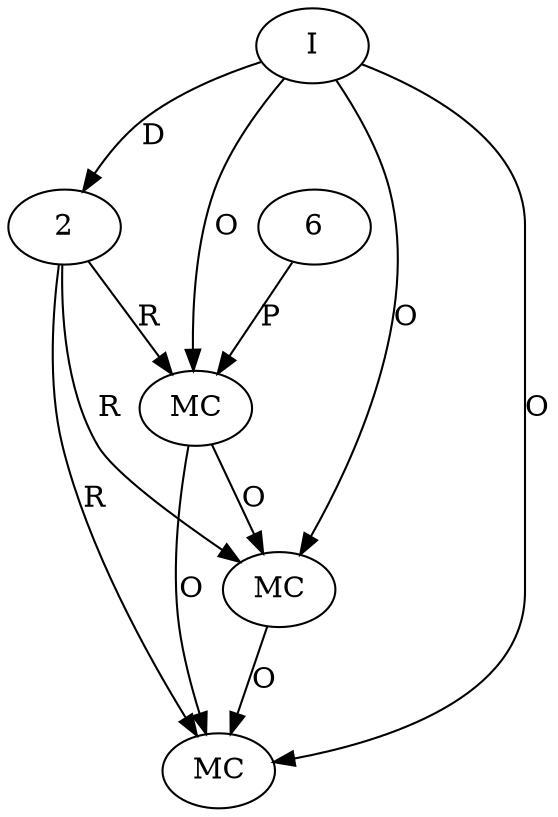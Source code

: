 digraph "AUG" {

  1 [ label="MC" s="setIncludeResource()" t="Domain" l="799" ];
  2 [ t="Builder" n="B" ];
  3 [ label="MC" s="build()" t="Builder" l="801" ];
  4 [ label="MC" s="check()" t="Processor" l="802" ];
  5 [ label="I" t="Builder" l="794" ];
  6 [ t="String" v="foo/test/refer_versioned=bin/test/refer_versioned" ];
  6 -> 1 [ label="P" ];
  5 -> 1 [ label="O" ];
  2 -> 1 [ label="R" ];
  5 -> 2 [ label="D" ];
  2 -> 3 [ label="R" ];
  1 -> 3 [ label="O" ];
  5 -> 3 [ label="O" ];
  5 -> 4 [ label="O" ];
  3 -> 4 [ label="O" ];
  2 -> 4 [ label="R" ];
  1 -> 4 [ label="O" ];
}
